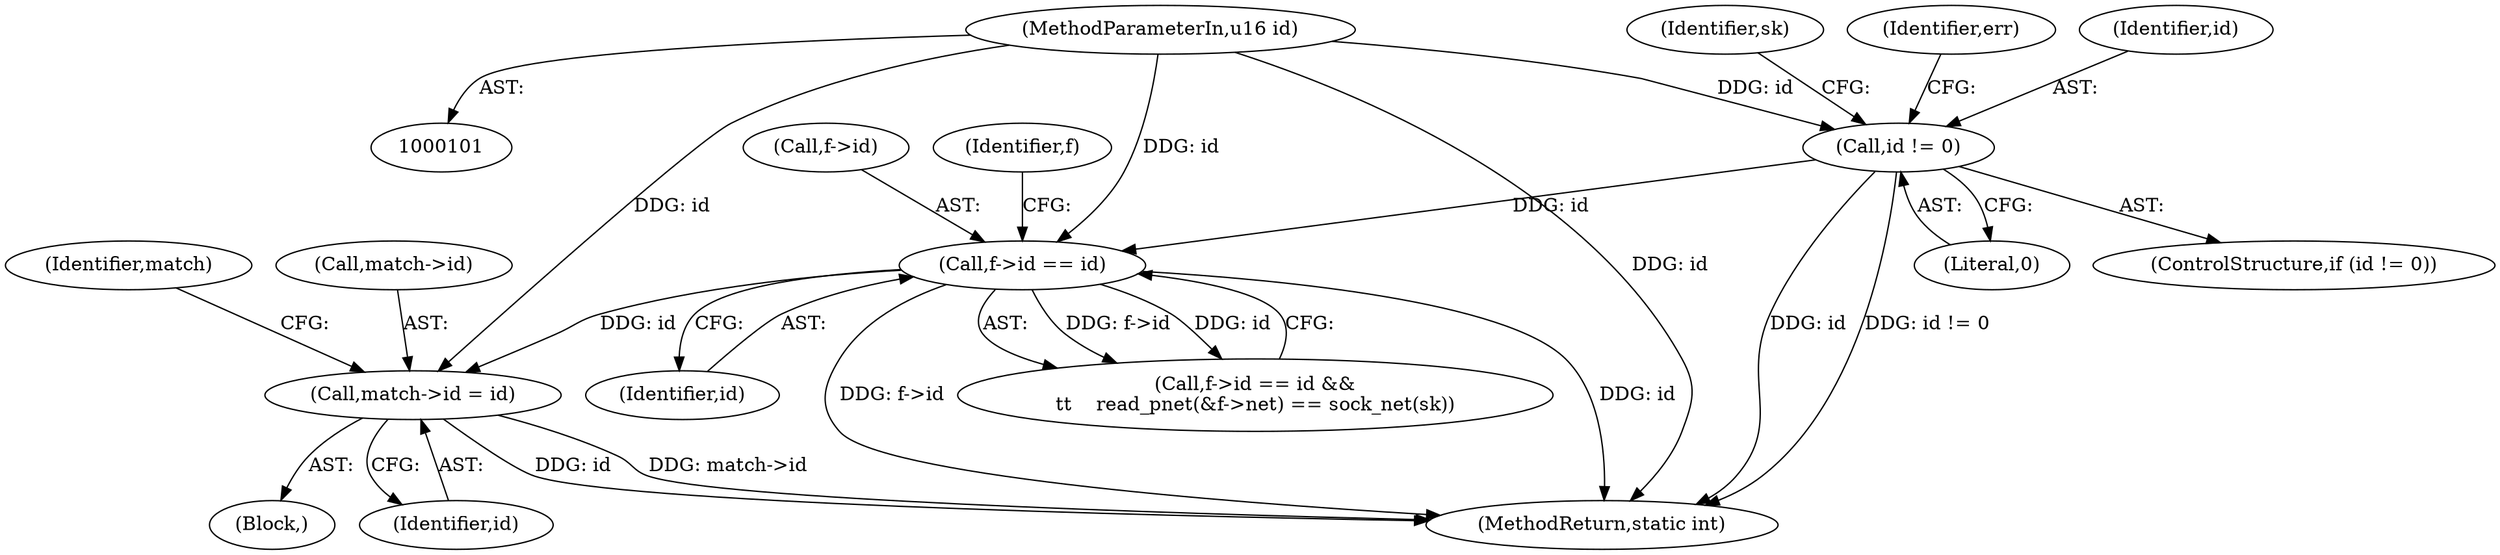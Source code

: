 digraph "0_linux_008ba2a13f2d04c947adc536d19debb8fe66f110@pointer" {
"1000308" [label="(Call,match->id = id)"];
"1000251" [label="(Call,f->id == id)"];
"1000218" [label="(Call,id != 0)"];
"1000103" [label="(MethodParameterIn,u16 id)"];
"1000315" [label="(Identifier,match)"];
"1000251" [label="(Call,f->id == id)"];
"1000250" [label="(Call,f->id == id &&\n\t\t    read_pnet(&f->net) == sock_net(sk))"];
"1000230" [label="(Identifier,sk)"];
"1000252" [label="(Call,f->id)"];
"1000285" [label="(Block,)"];
"1000220" [label="(Literal,0)"];
"1000255" [label="(Identifier,id)"];
"1000312" [label="(Identifier,id)"];
"1000260" [label="(Identifier,f)"];
"1000309" [label="(Call,match->id)"];
"1000103" [label="(MethodParameterIn,u16 id)"];
"1000223" [label="(Identifier,err)"];
"1000218" [label="(Call,id != 0)"];
"1000219" [label="(Identifier,id)"];
"1000217" [label="(ControlStructure,if (id != 0))"];
"1000308" [label="(Call,match->id = id)"];
"1000516" [label="(MethodReturn,static int)"];
"1000308" -> "1000285"  [label="AST: "];
"1000308" -> "1000312"  [label="CFG: "];
"1000309" -> "1000308"  [label="AST: "];
"1000312" -> "1000308"  [label="AST: "];
"1000315" -> "1000308"  [label="CFG: "];
"1000308" -> "1000516"  [label="DDG: match->id"];
"1000308" -> "1000516"  [label="DDG: id"];
"1000251" -> "1000308"  [label="DDG: id"];
"1000103" -> "1000308"  [label="DDG: id"];
"1000251" -> "1000250"  [label="AST: "];
"1000251" -> "1000255"  [label="CFG: "];
"1000252" -> "1000251"  [label="AST: "];
"1000255" -> "1000251"  [label="AST: "];
"1000260" -> "1000251"  [label="CFG: "];
"1000250" -> "1000251"  [label="CFG: "];
"1000251" -> "1000516"  [label="DDG: id"];
"1000251" -> "1000516"  [label="DDG: f->id"];
"1000251" -> "1000250"  [label="DDG: f->id"];
"1000251" -> "1000250"  [label="DDG: id"];
"1000218" -> "1000251"  [label="DDG: id"];
"1000103" -> "1000251"  [label="DDG: id"];
"1000218" -> "1000217"  [label="AST: "];
"1000218" -> "1000220"  [label="CFG: "];
"1000219" -> "1000218"  [label="AST: "];
"1000220" -> "1000218"  [label="AST: "];
"1000223" -> "1000218"  [label="CFG: "];
"1000230" -> "1000218"  [label="CFG: "];
"1000218" -> "1000516"  [label="DDG: id"];
"1000218" -> "1000516"  [label="DDG: id != 0"];
"1000103" -> "1000218"  [label="DDG: id"];
"1000103" -> "1000101"  [label="AST: "];
"1000103" -> "1000516"  [label="DDG: id"];
}
